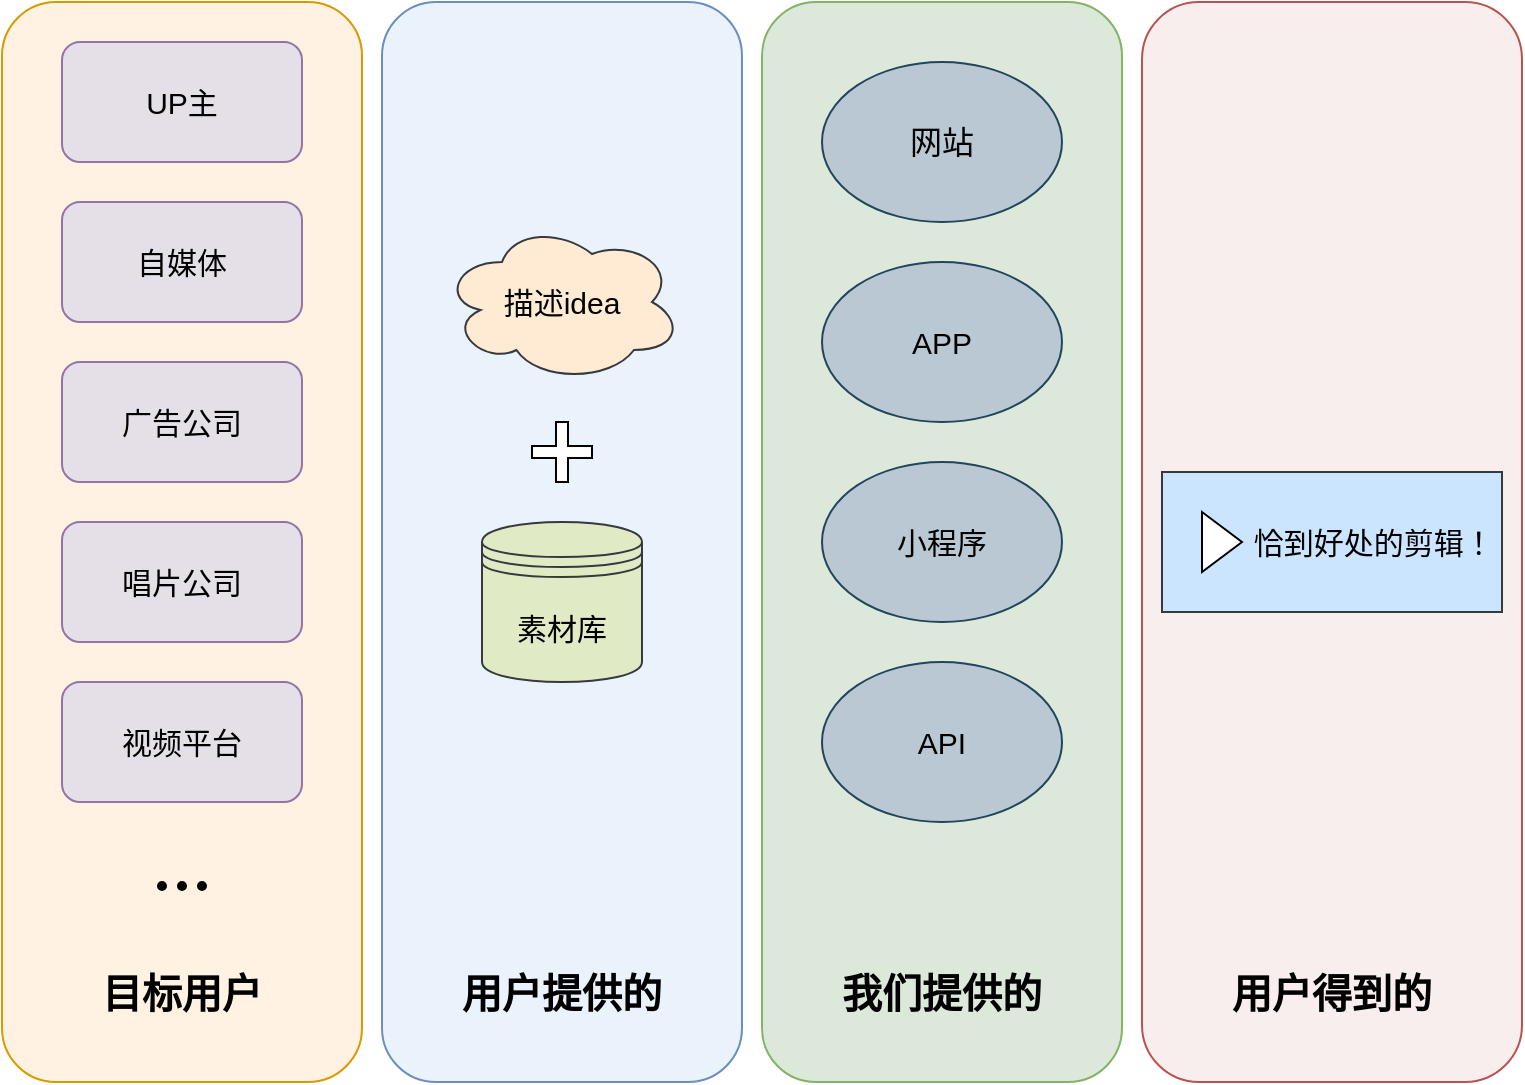<mxfile version="16.0.0" type="github"><diagram id="-6Z0z_NrN0QCYO_03SCz" name="Page-1"><mxGraphModel dx="1357" dy="879" grid="1" gridSize="10" guides="1" tooltips="1" connect="1" arrows="1" fold="1" page="1" pageScale="1" pageWidth="827" pageHeight="1169" math="0" shadow="0"><root><mxCell id="0"/><mxCell id="1" parent="0"/><mxCell id="0zyUHm_Dqfr2NCet-7zr-29" value="" style="rounded=1;whiteSpace=wrap;html=1;fillColor=#F8EEEE;strokeColor=#b85450;gradientColor=none;" vertex="1" parent="1"><mxGeometry x="690" y="60" width="190" height="540" as="geometry"/></mxCell><mxCell id="0zyUHm_Dqfr2NCet-7zr-27" value="" style="rounded=1;whiteSpace=wrap;html=1;fillColor=#DBE8DA;strokeColor=#82b366;" vertex="1" parent="1"><mxGeometry x="500" y="60" width="180" height="540" as="geometry"/></mxCell><mxCell id="0zyUHm_Dqfr2NCet-7zr-25" value="" style="rounded=1;whiteSpace=wrap;html=1;fillColor=#EAF2FC;strokeColor=#6c8ebf;" vertex="1" parent="1"><mxGeometry x="310" y="60" width="180" height="540" as="geometry"/></mxCell><mxCell id="0zyUHm_Dqfr2NCet-7zr-23" value="" style="rounded=1;whiteSpace=wrap;html=1;fillColor=#FFF2E3;strokeColor=#d79b00;" vertex="1" parent="1"><mxGeometry x="120" y="60" width="180" height="540" as="geometry"/></mxCell><mxCell id="0zyUHm_Dqfr2NCet-7zr-1" value="UP主" style="rounded=1;whiteSpace=wrap;html=1;fillColor=#E5E0E7;strokeColor=#9673a6;fontSize=15;" vertex="1" parent="1"><mxGeometry x="150" y="80" width="120" height="60" as="geometry"/></mxCell><mxCell id="0zyUHm_Dqfr2NCet-7zr-2" value="广告公司" style="rounded=1;whiteSpace=wrap;html=1;fillColor=#E5E0E7;strokeColor=#9673a6;fontSize=15;" vertex="1" parent="1"><mxGeometry x="150" y="240" width="120" height="60" as="geometry"/></mxCell><mxCell id="0zyUHm_Dqfr2NCet-7zr-3" value="唱片公司" style="rounded=1;whiteSpace=wrap;html=1;fillColor=#E5E0E7;strokeColor=#9673a6;fontSize=15;" vertex="1" parent="1"><mxGeometry x="150" y="320" width="120" height="60" as="geometry"/></mxCell><mxCell id="0zyUHm_Dqfr2NCet-7zr-4" value="视频平台" style="rounded=1;whiteSpace=wrap;html=1;fillColor=#E5E0E7;strokeColor=#9673a6;fontSize=15;" vertex="1" parent="1"><mxGeometry x="150" y="400" width="120" height="60" as="geometry"/></mxCell><mxCell id="0zyUHm_Dqfr2NCet-7zr-5" value="自媒体" style="rounded=1;whiteSpace=wrap;html=1;fillColor=#E5E0E7;strokeColor=#9673a6;fontSize=15;" vertex="1" parent="1"><mxGeometry x="150" y="160" width="120" height="60" as="geometry"/></mxCell><mxCell id="0zyUHm_Dqfr2NCet-7zr-6" value="" style="group" vertex="1" connectable="0" parent="1"><mxGeometry x="198" y="500" width="24" height="4" as="geometry"/></mxCell><mxCell id="0zyUHm_Dqfr2NCet-7zr-7" value="" style="ellipse;whiteSpace=wrap;html=1;aspect=fixed;fontSize=18;fillColor=#000000;" vertex="1" parent="0zyUHm_Dqfr2NCet-7zr-6"><mxGeometry width="4" height="4" as="geometry"/></mxCell><mxCell id="0zyUHm_Dqfr2NCet-7zr-8" value="" style="ellipse;whiteSpace=wrap;html=1;aspect=fixed;fontSize=18;fillColor=#000000;" vertex="1" parent="0zyUHm_Dqfr2NCet-7zr-6"><mxGeometry x="10" width="4" height="4" as="geometry"/></mxCell><mxCell id="0zyUHm_Dqfr2NCet-7zr-9" value="" style="ellipse;whiteSpace=wrap;html=1;aspect=fixed;fontSize=18;fillColor=#000000;" vertex="1" parent="0zyUHm_Dqfr2NCet-7zr-6"><mxGeometry x="20" width="4" height="4" as="geometry"/></mxCell><mxCell id="0zyUHm_Dqfr2NCet-7zr-10" value="描述idea" style="ellipse;shape=cloud;whiteSpace=wrap;html=1;fillColor=#FFEBD4;strokeColor=#36393d;fontSize=15;" vertex="1" parent="1"><mxGeometry x="340" y="170" width="120" height="80" as="geometry"/></mxCell><mxCell id="0zyUHm_Dqfr2NCet-7zr-12" value="" style="shape=cross;whiteSpace=wrap;html=1;" vertex="1" parent="1"><mxGeometry x="385" y="270" width="30" height="30" as="geometry"/></mxCell><mxCell id="0zyUHm_Dqfr2NCet-7zr-16" value="网站" style="ellipse;whiteSpace=wrap;html=1;fillColor=#bac8d3;strokeColor=#23445d;fontSize=16;" vertex="1" parent="1"><mxGeometry x="530" y="90" width="120" height="80" as="geometry"/></mxCell><mxCell id="0zyUHm_Dqfr2NCet-7zr-17" value="APP" style="ellipse;whiteSpace=wrap;html=1;fillColor=#bac8d3;strokeColor=#23445d;fontSize=15;" vertex="1" parent="1"><mxGeometry x="530" y="190" width="120" height="80" as="geometry"/></mxCell><mxCell id="0zyUHm_Dqfr2NCet-7zr-18" value="小程序" style="ellipse;whiteSpace=wrap;html=1;fillColor=#bac8d3;strokeColor=#23445d;fontSize=15;" vertex="1" parent="1"><mxGeometry x="530" y="290" width="120" height="80" as="geometry"/></mxCell><mxCell id="0zyUHm_Dqfr2NCet-7zr-19" value="API" style="ellipse;whiteSpace=wrap;html=1;fillColor=#bac8d3;strokeColor=#23445d;fontSize=15;" vertex="1" parent="1"><mxGeometry x="530" y="390" width="120" height="80" as="geometry"/></mxCell><mxCell id="0zyUHm_Dqfr2NCet-7zr-20" value="&amp;nbsp; &amp;nbsp; &amp;nbsp; &amp;nbsp; &amp;nbsp; 恰到好处的剪辑！" style="html=1;whiteSpace=wrap;container=1;recursiveResize=0;collapsible=0;fillColor=#cce5ff;strokeColor=#36393d;fontSize=15;" vertex="1" parent="1"><mxGeometry x="700" y="295" width="170" height="70" as="geometry"/></mxCell><mxCell id="0zyUHm_Dqfr2NCet-7zr-21" value="" style="triangle;html=1;whiteSpace=wrap;" vertex="1" parent="0zyUHm_Dqfr2NCet-7zr-20"><mxGeometry x="20" y="20" width="20" height="30" as="geometry"/></mxCell><mxCell id="0zyUHm_Dqfr2NCet-7zr-22" value="素材库" style="shape=datastore;whiteSpace=wrap;html=1;fillColor=#E0EBC5;strokeColor=#36393d;fontSize=15;" vertex="1" parent="1"><mxGeometry x="360" y="320" width="80" height="80" as="geometry"/></mxCell><mxCell id="0zyUHm_Dqfr2NCet-7zr-24" value="目标用户" style="text;html=1;strokeColor=none;fillColor=none;align=center;verticalAlign=middle;whiteSpace=wrap;rounded=0;fontSize=20;fontStyle=1" vertex="1" parent="1"><mxGeometry x="165" y="540" width="90" height="30" as="geometry"/></mxCell><mxCell id="0zyUHm_Dqfr2NCet-7zr-26" value="用户提供的" style="text;html=1;strokeColor=none;fillColor=none;align=center;verticalAlign=middle;whiteSpace=wrap;rounded=0;fontSize=20;fontStyle=1" vertex="1" parent="1"><mxGeometry x="345" y="540" width="110" height="30" as="geometry"/></mxCell><mxCell id="0zyUHm_Dqfr2NCet-7zr-28" value="我们提供的" style="text;html=1;strokeColor=none;fillColor=none;align=center;verticalAlign=middle;whiteSpace=wrap;rounded=0;fontSize=20;fontStyle=1" vertex="1" parent="1"><mxGeometry x="535" y="540" width="110" height="30" as="geometry"/></mxCell><mxCell id="0zyUHm_Dqfr2NCet-7zr-30" value="用户得到的" style="text;html=1;strokeColor=none;fillColor=none;align=center;verticalAlign=middle;whiteSpace=wrap;rounded=0;fontSize=20;fontStyle=1" vertex="1" parent="1"><mxGeometry x="730" y="540" width="110" height="30" as="geometry"/></mxCell></root></mxGraphModel></diagram></mxfile>